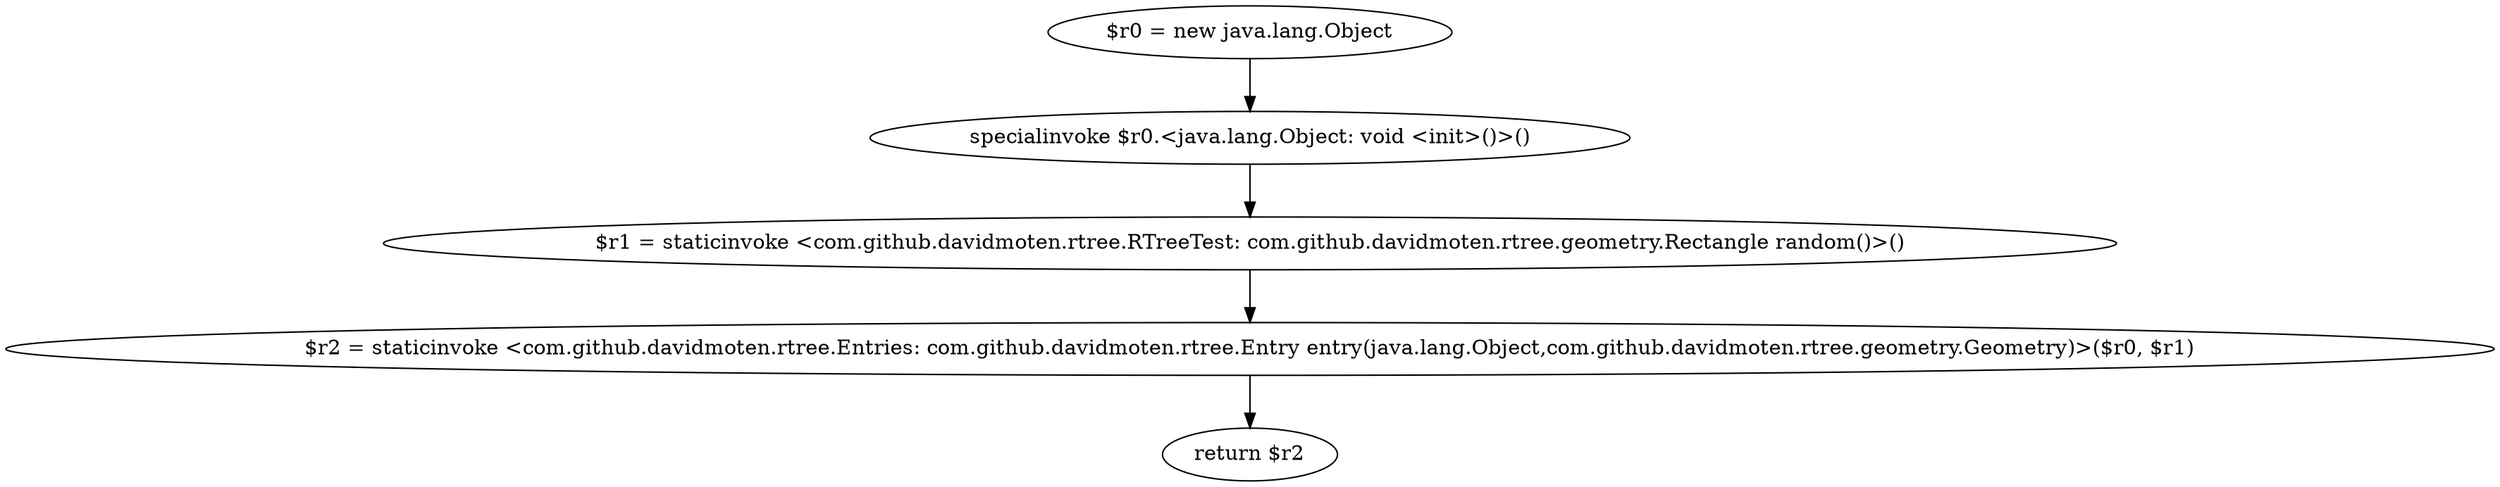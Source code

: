 digraph "unitGraph" {
    "$r0 = new java.lang.Object"
    "specialinvoke $r0.<java.lang.Object: void <init>()>()"
    "$r1 = staticinvoke <com.github.davidmoten.rtree.RTreeTest: com.github.davidmoten.rtree.geometry.Rectangle random()>()"
    "$r2 = staticinvoke <com.github.davidmoten.rtree.Entries: com.github.davidmoten.rtree.Entry entry(java.lang.Object,com.github.davidmoten.rtree.geometry.Geometry)>($r0, $r1)"
    "return $r2"
    "$r0 = new java.lang.Object"->"specialinvoke $r0.<java.lang.Object: void <init>()>()";
    "specialinvoke $r0.<java.lang.Object: void <init>()>()"->"$r1 = staticinvoke <com.github.davidmoten.rtree.RTreeTest: com.github.davidmoten.rtree.geometry.Rectangle random()>()";
    "$r1 = staticinvoke <com.github.davidmoten.rtree.RTreeTest: com.github.davidmoten.rtree.geometry.Rectangle random()>()"->"$r2 = staticinvoke <com.github.davidmoten.rtree.Entries: com.github.davidmoten.rtree.Entry entry(java.lang.Object,com.github.davidmoten.rtree.geometry.Geometry)>($r0, $r1)";
    "$r2 = staticinvoke <com.github.davidmoten.rtree.Entries: com.github.davidmoten.rtree.Entry entry(java.lang.Object,com.github.davidmoten.rtree.geometry.Geometry)>($r0, $r1)"->"return $r2";
}
